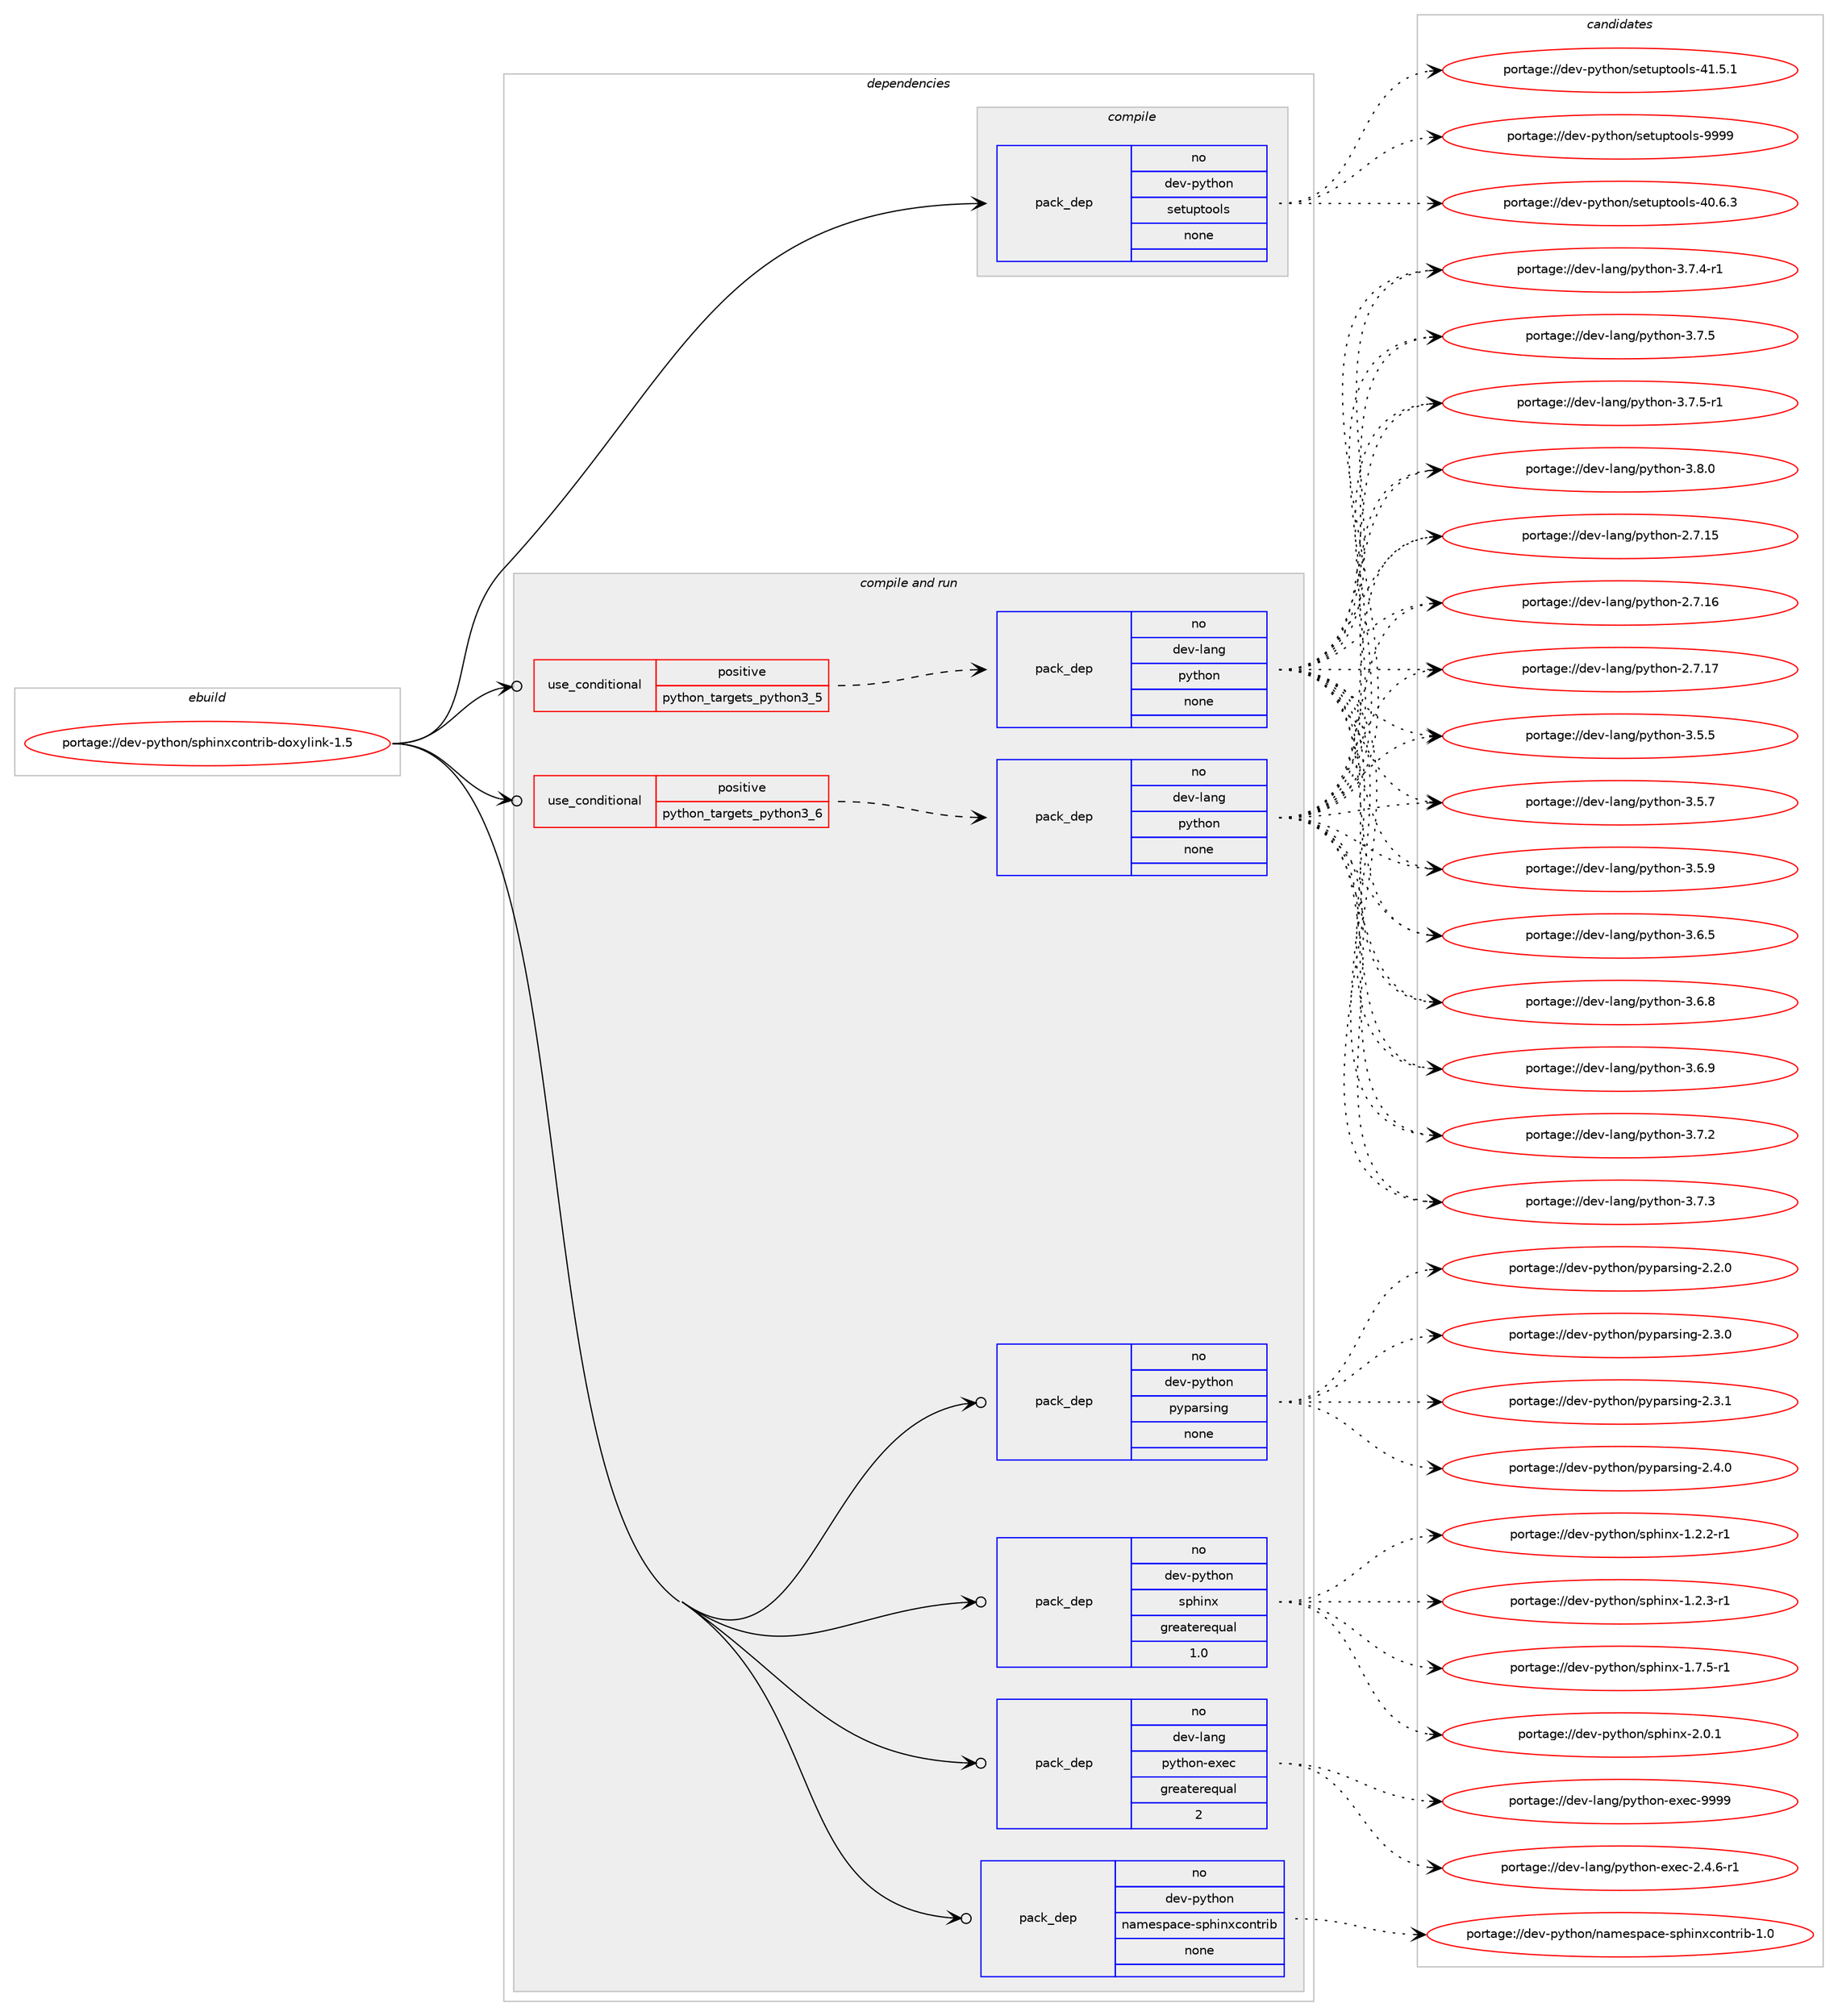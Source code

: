 digraph prolog {

# *************
# Graph options
# *************

newrank=true;
concentrate=true;
compound=true;
graph [rankdir=LR,fontname=Helvetica,fontsize=10,ranksep=1.5];#, ranksep=2.5, nodesep=0.2];
edge  [arrowhead=vee];
node  [fontname=Helvetica,fontsize=10];

# **********
# The ebuild
# **********

subgraph cluster_leftcol {
color=gray;
rank=same;
label=<<i>ebuild</i>>;
id [label="portage://dev-python/sphinxcontrib-doxylink-1.5", color=red, width=4, href="../dev-python/sphinxcontrib-doxylink-1.5.svg"];
}

# ****************
# The dependencies
# ****************

subgraph cluster_midcol {
color=gray;
label=<<i>dependencies</i>>;
subgraph cluster_compile {
fillcolor="#eeeeee";
style=filled;
label=<<i>compile</i>>;
subgraph pack130900 {
dependency173334 [label=<<TABLE BORDER="0" CELLBORDER="1" CELLSPACING="0" CELLPADDING="4" WIDTH="220"><TR><TD ROWSPAN="6" CELLPADDING="30">pack_dep</TD></TR><TR><TD WIDTH="110">no</TD></TR><TR><TD>dev-python</TD></TR><TR><TD>setuptools</TD></TR><TR><TD>none</TD></TR><TR><TD></TD></TR></TABLE>>, shape=none, color=blue];
}
id:e -> dependency173334:w [weight=20,style="solid",arrowhead="vee"];
}
subgraph cluster_compileandrun {
fillcolor="#eeeeee";
style=filled;
label=<<i>compile and run</i>>;
subgraph cond39033 {
dependency173335 [label=<<TABLE BORDER="0" CELLBORDER="1" CELLSPACING="0" CELLPADDING="4"><TR><TD ROWSPAN="3" CELLPADDING="10">use_conditional</TD></TR><TR><TD>positive</TD></TR><TR><TD>python_targets_python3_5</TD></TR></TABLE>>, shape=none, color=red];
subgraph pack130901 {
dependency173336 [label=<<TABLE BORDER="0" CELLBORDER="1" CELLSPACING="0" CELLPADDING="4" WIDTH="220"><TR><TD ROWSPAN="6" CELLPADDING="30">pack_dep</TD></TR><TR><TD WIDTH="110">no</TD></TR><TR><TD>dev-lang</TD></TR><TR><TD>python</TD></TR><TR><TD>none</TD></TR><TR><TD></TD></TR></TABLE>>, shape=none, color=blue];
}
dependency173335:e -> dependency173336:w [weight=20,style="dashed",arrowhead="vee"];
}
id:e -> dependency173335:w [weight=20,style="solid",arrowhead="odotvee"];
subgraph cond39034 {
dependency173337 [label=<<TABLE BORDER="0" CELLBORDER="1" CELLSPACING="0" CELLPADDING="4"><TR><TD ROWSPAN="3" CELLPADDING="10">use_conditional</TD></TR><TR><TD>positive</TD></TR><TR><TD>python_targets_python3_6</TD></TR></TABLE>>, shape=none, color=red];
subgraph pack130902 {
dependency173338 [label=<<TABLE BORDER="0" CELLBORDER="1" CELLSPACING="0" CELLPADDING="4" WIDTH="220"><TR><TD ROWSPAN="6" CELLPADDING="30">pack_dep</TD></TR><TR><TD WIDTH="110">no</TD></TR><TR><TD>dev-lang</TD></TR><TR><TD>python</TD></TR><TR><TD>none</TD></TR><TR><TD></TD></TR></TABLE>>, shape=none, color=blue];
}
dependency173337:e -> dependency173338:w [weight=20,style="dashed",arrowhead="vee"];
}
id:e -> dependency173337:w [weight=20,style="solid",arrowhead="odotvee"];
subgraph pack130903 {
dependency173339 [label=<<TABLE BORDER="0" CELLBORDER="1" CELLSPACING="0" CELLPADDING="4" WIDTH="220"><TR><TD ROWSPAN="6" CELLPADDING="30">pack_dep</TD></TR><TR><TD WIDTH="110">no</TD></TR><TR><TD>dev-lang</TD></TR><TR><TD>python-exec</TD></TR><TR><TD>greaterequal</TD></TR><TR><TD>2</TD></TR></TABLE>>, shape=none, color=blue];
}
id:e -> dependency173339:w [weight=20,style="solid",arrowhead="odotvee"];
subgraph pack130904 {
dependency173340 [label=<<TABLE BORDER="0" CELLBORDER="1" CELLSPACING="0" CELLPADDING="4" WIDTH="220"><TR><TD ROWSPAN="6" CELLPADDING="30">pack_dep</TD></TR><TR><TD WIDTH="110">no</TD></TR><TR><TD>dev-python</TD></TR><TR><TD>namespace-sphinxcontrib</TD></TR><TR><TD>none</TD></TR><TR><TD></TD></TR></TABLE>>, shape=none, color=blue];
}
id:e -> dependency173340:w [weight=20,style="solid",arrowhead="odotvee"];
subgraph pack130905 {
dependency173341 [label=<<TABLE BORDER="0" CELLBORDER="1" CELLSPACING="0" CELLPADDING="4" WIDTH="220"><TR><TD ROWSPAN="6" CELLPADDING="30">pack_dep</TD></TR><TR><TD WIDTH="110">no</TD></TR><TR><TD>dev-python</TD></TR><TR><TD>pyparsing</TD></TR><TR><TD>none</TD></TR><TR><TD></TD></TR></TABLE>>, shape=none, color=blue];
}
id:e -> dependency173341:w [weight=20,style="solid",arrowhead="odotvee"];
subgraph pack130906 {
dependency173342 [label=<<TABLE BORDER="0" CELLBORDER="1" CELLSPACING="0" CELLPADDING="4" WIDTH="220"><TR><TD ROWSPAN="6" CELLPADDING="30">pack_dep</TD></TR><TR><TD WIDTH="110">no</TD></TR><TR><TD>dev-python</TD></TR><TR><TD>sphinx</TD></TR><TR><TD>greaterequal</TD></TR><TR><TD>1.0</TD></TR></TABLE>>, shape=none, color=blue];
}
id:e -> dependency173342:w [weight=20,style="solid",arrowhead="odotvee"];
}
subgraph cluster_run {
fillcolor="#eeeeee";
style=filled;
label=<<i>run</i>>;
}
}

# **************
# The candidates
# **************

subgraph cluster_choices {
rank=same;
color=gray;
label=<<i>candidates</i>>;

subgraph choice130900 {
color=black;
nodesep=1;
choiceportage100101118451121211161041111104711510111611711211611111110811545524846544651 [label="portage://dev-python/setuptools-40.6.3", color=red, width=4,href="../dev-python/setuptools-40.6.3.svg"];
choiceportage100101118451121211161041111104711510111611711211611111110811545524946534649 [label="portage://dev-python/setuptools-41.5.1", color=red, width=4,href="../dev-python/setuptools-41.5.1.svg"];
choiceportage10010111845112121116104111110471151011161171121161111111081154557575757 [label="portage://dev-python/setuptools-9999", color=red, width=4,href="../dev-python/setuptools-9999.svg"];
dependency173334:e -> choiceportage100101118451121211161041111104711510111611711211611111110811545524846544651:w [style=dotted,weight="100"];
dependency173334:e -> choiceportage100101118451121211161041111104711510111611711211611111110811545524946534649:w [style=dotted,weight="100"];
dependency173334:e -> choiceportage10010111845112121116104111110471151011161171121161111111081154557575757:w [style=dotted,weight="100"];
}
subgraph choice130901 {
color=black;
nodesep=1;
choiceportage10010111845108971101034711212111610411111045504655464953 [label="portage://dev-lang/python-2.7.15", color=red, width=4,href="../dev-lang/python-2.7.15.svg"];
choiceportage10010111845108971101034711212111610411111045504655464954 [label="portage://dev-lang/python-2.7.16", color=red, width=4,href="../dev-lang/python-2.7.16.svg"];
choiceportage10010111845108971101034711212111610411111045504655464955 [label="portage://dev-lang/python-2.7.17", color=red, width=4,href="../dev-lang/python-2.7.17.svg"];
choiceportage100101118451089711010347112121116104111110455146534653 [label="portage://dev-lang/python-3.5.5", color=red, width=4,href="../dev-lang/python-3.5.5.svg"];
choiceportage100101118451089711010347112121116104111110455146534655 [label="portage://dev-lang/python-3.5.7", color=red, width=4,href="../dev-lang/python-3.5.7.svg"];
choiceportage100101118451089711010347112121116104111110455146534657 [label="portage://dev-lang/python-3.5.9", color=red, width=4,href="../dev-lang/python-3.5.9.svg"];
choiceportage100101118451089711010347112121116104111110455146544653 [label="portage://dev-lang/python-3.6.5", color=red, width=4,href="../dev-lang/python-3.6.5.svg"];
choiceportage100101118451089711010347112121116104111110455146544656 [label="portage://dev-lang/python-3.6.8", color=red, width=4,href="../dev-lang/python-3.6.8.svg"];
choiceportage100101118451089711010347112121116104111110455146544657 [label="portage://dev-lang/python-3.6.9", color=red, width=4,href="../dev-lang/python-3.6.9.svg"];
choiceportage100101118451089711010347112121116104111110455146554650 [label="portage://dev-lang/python-3.7.2", color=red, width=4,href="../dev-lang/python-3.7.2.svg"];
choiceportage100101118451089711010347112121116104111110455146554651 [label="portage://dev-lang/python-3.7.3", color=red, width=4,href="../dev-lang/python-3.7.3.svg"];
choiceportage1001011184510897110103471121211161041111104551465546524511449 [label="portage://dev-lang/python-3.7.4-r1", color=red, width=4,href="../dev-lang/python-3.7.4-r1.svg"];
choiceportage100101118451089711010347112121116104111110455146554653 [label="portage://dev-lang/python-3.7.5", color=red, width=4,href="../dev-lang/python-3.7.5.svg"];
choiceportage1001011184510897110103471121211161041111104551465546534511449 [label="portage://dev-lang/python-3.7.5-r1", color=red, width=4,href="../dev-lang/python-3.7.5-r1.svg"];
choiceportage100101118451089711010347112121116104111110455146564648 [label="portage://dev-lang/python-3.8.0", color=red, width=4,href="../dev-lang/python-3.8.0.svg"];
dependency173336:e -> choiceportage10010111845108971101034711212111610411111045504655464953:w [style=dotted,weight="100"];
dependency173336:e -> choiceportage10010111845108971101034711212111610411111045504655464954:w [style=dotted,weight="100"];
dependency173336:e -> choiceportage10010111845108971101034711212111610411111045504655464955:w [style=dotted,weight="100"];
dependency173336:e -> choiceportage100101118451089711010347112121116104111110455146534653:w [style=dotted,weight="100"];
dependency173336:e -> choiceportage100101118451089711010347112121116104111110455146534655:w [style=dotted,weight="100"];
dependency173336:e -> choiceportage100101118451089711010347112121116104111110455146534657:w [style=dotted,weight="100"];
dependency173336:e -> choiceportage100101118451089711010347112121116104111110455146544653:w [style=dotted,weight="100"];
dependency173336:e -> choiceportage100101118451089711010347112121116104111110455146544656:w [style=dotted,weight="100"];
dependency173336:e -> choiceportage100101118451089711010347112121116104111110455146544657:w [style=dotted,weight="100"];
dependency173336:e -> choiceportage100101118451089711010347112121116104111110455146554650:w [style=dotted,weight="100"];
dependency173336:e -> choiceportage100101118451089711010347112121116104111110455146554651:w [style=dotted,weight="100"];
dependency173336:e -> choiceportage1001011184510897110103471121211161041111104551465546524511449:w [style=dotted,weight="100"];
dependency173336:e -> choiceportage100101118451089711010347112121116104111110455146554653:w [style=dotted,weight="100"];
dependency173336:e -> choiceportage1001011184510897110103471121211161041111104551465546534511449:w [style=dotted,weight="100"];
dependency173336:e -> choiceportage100101118451089711010347112121116104111110455146564648:w [style=dotted,weight="100"];
}
subgraph choice130902 {
color=black;
nodesep=1;
choiceportage10010111845108971101034711212111610411111045504655464953 [label="portage://dev-lang/python-2.7.15", color=red, width=4,href="../dev-lang/python-2.7.15.svg"];
choiceportage10010111845108971101034711212111610411111045504655464954 [label="portage://dev-lang/python-2.7.16", color=red, width=4,href="../dev-lang/python-2.7.16.svg"];
choiceportage10010111845108971101034711212111610411111045504655464955 [label="portage://dev-lang/python-2.7.17", color=red, width=4,href="../dev-lang/python-2.7.17.svg"];
choiceportage100101118451089711010347112121116104111110455146534653 [label="portage://dev-lang/python-3.5.5", color=red, width=4,href="../dev-lang/python-3.5.5.svg"];
choiceportage100101118451089711010347112121116104111110455146534655 [label="portage://dev-lang/python-3.5.7", color=red, width=4,href="../dev-lang/python-3.5.7.svg"];
choiceportage100101118451089711010347112121116104111110455146534657 [label="portage://dev-lang/python-3.5.9", color=red, width=4,href="../dev-lang/python-3.5.9.svg"];
choiceportage100101118451089711010347112121116104111110455146544653 [label="portage://dev-lang/python-3.6.5", color=red, width=4,href="../dev-lang/python-3.6.5.svg"];
choiceportage100101118451089711010347112121116104111110455146544656 [label="portage://dev-lang/python-3.6.8", color=red, width=4,href="../dev-lang/python-3.6.8.svg"];
choiceportage100101118451089711010347112121116104111110455146544657 [label="portage://dev-lang/python-3.6.9", color=red, width=4,href="../dev-lang/python-3.6.9.svg"];
choiceportage100101118451089711010347112121116104111110455146554650 [label="portage://dev-lang/python-3.7.2", color=red, width=4,href="../dev-lang/python-3.7.2.svg"];
choiceportage100101118451089711010347112121116104111110455146554651 [label="portage://dev-lang/python-3.7.3", color=red, width=4,href="../dev-lang/python-3.7.3.svg"];
choiceportage1001011184510897110103471121211161041111104551465546524511449 [label="portage://dev-lang/python-3.7.4-r1", color=red, width=4,href="../dev-lang/python-3.7.4-r1.svg"];
choiceportage100101118451089711010347112121116104111110455146554653 [label="portage://dev-lang/python-3.7.5", color=red, width=4,href="../dev-lang/python-3.7.5.svg"];
choiceportage1001011184510897110103471121211161041111104551465546534511449 [label="portage://dev-lang/python-3.7.5-r1", color=red, width=4,href="../dev-lang/python-3.7.5-r1.svg"];
choiceportage100101118451089711010347112121116104111110455146564648 [label="portage://dev-lang/python-3.8.0", color=red, width=4,href="../dev-lang/python-3.8.0.svg"];
dependency173338:e -> choiceportage10010111845108971101034711212111610411111045504655464953:w [style=dotted,weight="100"];
dependency173338:e -> choiceportage10010111845108971101034711212111610411111045504655464954:w [style=dotted,weight="100"];
dependency173338:e -> choiceportage10010111845108971101034711212111610411111045504655464955:w [style=dotted,weight="100"];
dependency173338:e -> choiceportage100101118451089711010347112121116104111110455146534653:w [style=dotted,weight="100"];
dependency173338:e -> choiceportage100101118451089711010347112121116104111110455146534655:w [style=dotted,weight="100"];
dependency173338:e -> choiceportage100101118451089711010347112121116104111110455146534657:w [style=dotted,weight="100"];
dependency173338:e -> choiceportage100101118451089711010347112121116104111110455146544653:w [style=dotted,weight="100"];
dependency173338:e -> choiceportage100101118451089711010347112121116104111110455146544656:w [style=dotted,weight="100"];
dependency173338:e -> choiceportage100101118451089711010347112121116104111110455146544657:w [style=dotted,weight="100"];
dependency173338:e -> choiceportage100101118451089711010347112121116104111110455146554650:w [style=dotted,weight="100"];
dependency173338:e -> choiceportage100101118451089711010347112121116104111110455146554651:w [style=dotted,weight="100"];
dependency173338:e -> choiceportage1001011184510897110103471121211161041111104551465546524511449:w [style=dotted,weight="100"];
dependency173338:e -> choiceportage100101118451089711010347112121116104111110455146554653:w [style=dotted,weight="100"];
dependency173338:e -> choiceportage1001011184510897110103471121211161041111104551465546534511449:w [style=dotted,weight="100"];
dependency173338:e -> choiceportage100101118451089711010347112121116104111110455146564648:w [style=dotted,weight="100"];
}
subgraph choice130903 {
color=black;
nodesep=1;
choiceportage10010111845108971101034711212111610411111045101120101994550465246544511449 [label="portage://dev-lang/python-exec-2.4.6-r1", color=red, width=4,href="../dev-lang/python-exec-2.4.6-r1.svg"];
choiceportage10010111845108971101034711212111610411111045101120101994557575757 [label="portage://dev-lang/python-exec-9999", color=red, width=4,href="../dev-lang/python-exec-9999.svg"];
dependency173339:e -> choiceportage10010111845108971101034711212111610411111045101120101994550465246544511449:w [style=dotted,weight="100"];
dependency173339:e -> choiceportage10010111845108971101034711212111610411111045101120101994557575757:w [style=dotted,weight="100"];
}
subgraph choice130904 {
color=black;
nodesep=1;
choiceportage100101118451121211161041111104711097109101115112979910145115112104105110120991111101161141059845494648 [label="portage://dev-python/namespace-sphinxcontrib-1.0", color=red, width=4,href="../dev-python/namespace-sphinxcontrib-1.0.svg"];
dependency173340:e -> choiceportage100101118451121211161041111104711097109101115112979910145115112104105110120991111101161141059845494648:w [style=dotted,weight="100"];
}
subgraph choice130905 {
color=black;
nodesep=1;
choiceportage100101118451121211161041111104711212111297114115105110103455046504648 [label="portage://dev-python/pyparsing-2.2.0", color=red, width=4,href="../dev-python/pyparsing-2.2.0.svg"];
choiceportage100101118451121211161041111104711212111297114115105110103455046514648 [label="portage://dev-python/pyparsing-2.3.0", color=red, width=4,href="../dev-python/pyparsing-2.3.0.svg"];
choiceportage100101118451121211161041111104711212111297114115105110103455046514649 [label="portage://dev-python/pyparsing-2.3.1", color=red, width=4,href="../dev-python/pyparsing-2.3.1.svg"];
choiceportage100101118451121211161041111104711212111297114115105110103455046524648 [label="portage://dev-python/pyparsing-2.4.0", color=red, width=4,href="../dev-python/pyparsing-2.4.0.svg"];
dependency173341:e -> choiceportage100101118451121211161041111104711212111297114115105110103455046504648:w [style=dotted,weight="100"];
dependency173341:e -> choiceportage100101118451121211161041111104711212111297114115105110103455046514648:w [style=dotted,weight="100"];
dependency173341:e -> choiceportage100101118451121211161041111104711212111297114115105110103455046514649:w [style=dotted,weight="100"];
dependency173341:e -> choiceportage100101118451121211161041111104711212111297114115105110103455046524648:w [style=dotted,weight="100"];
}
subgraph choice130906 {
color=black;
nodesep=1;
choiceportage10010111845112121116104111110471151121041051101204549465046504511449 [label="portage://dev-python/sphinx-1.2.2-r1", color=red, width=4,href="../dev-python/sphinx-1.2.2-r1.svg"];
choiceportage10010111845112121116104111110471151121041051101204549465046514511449 [label="portage://dev-python/sphinx-1.2.3-r1", color=red, width=4,href="../dev-python/sphinx-1.2.3-r1.svg"];
choiceportage10010111845112121116104111110471151121041051101204549465546534511449 [label="portage://dev-python/sphinx-1.7.5-r1", color=red, width=4,href="../dev-python/sphinx-1.7.5-r1.svg"];
choiceportage1001011184511212111610411111047115112104105110120455046484649 [label="portage://dev-python/sphinx-2.0.1", color=red, width=4,href="../dev-python/sphinx-2.0.1.svg"];
dependency173342:e -> choiceportage10010111845112121116104111110471151121041051101204549465046504511449:w [style=dotted,weight="100"];
dependency173342:e -> choiceportage10010111845112121116104111110471151121041051101204549465046514511449:w [style=dotted,weight="100"];
dependency173342:e -> choiceportage10010111845112121116104111110471151121041051101204549465546534511449:w [style=dotted,weight="100"];
dependency173342:e -> choiceportage1001011184511212111610411111047115112104105110120455046484649:w [style=dotted,weight="100"];
}
}

}
